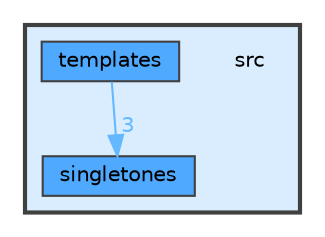 digraph "src"
{
 // LATEX_PDF_SIZE
  bgcolor="transparent";
  edge [fontname=Helvetica,fontsize=10,labelfontname=Helvetica,labelfontsize=10];
  node [fontname=Helvetica,fontsize=10,shape=box,height=0.2,width=0.4];
  compound=true
  subgraph clusterdir_68267d1309a1af8e8297ef4c3efbcdba {
    graph [ bgcolor="#daedff", pencolor="grey25", label="", fontname=Helvetica,fontsize=10 style="filled,bold", URL="dir_68267d1309a1af8e8297ef4c3efbcdba.html",tooltip=""]
    dir_68267d1309a1af8e8297ef4c3efbcdba [shape=plaintext, label="src"];
  dir_91f8739e6fcff12236103173f04846aa [label="singletones", fillcolor="#4ea9ff", color="grey25", style="filled", URL="dir_91f8739e6fcff12236103173f04846aa.html",tooltip=""];
  dir_c68d91cfdadf1af4c2d39bbcf928e432 [label="templates", fillcolor="#4ea9ff", color="grey25", style="filled", URL="dir_c68d91cfdadf1af4c2d39bbcf928e432.html",tooltip=""];
  }
  dir_c68d91cfdadf1af4c2d39bbcf928e432->dir_91f8739e6fcff12236103173f04846aa [headlabel="3", labeldistance=1.5 headhref="dir_000004_000002.html" href="dir_000004_000002.html" color="steelblue1" fontcolor="steelblue1"];
}
